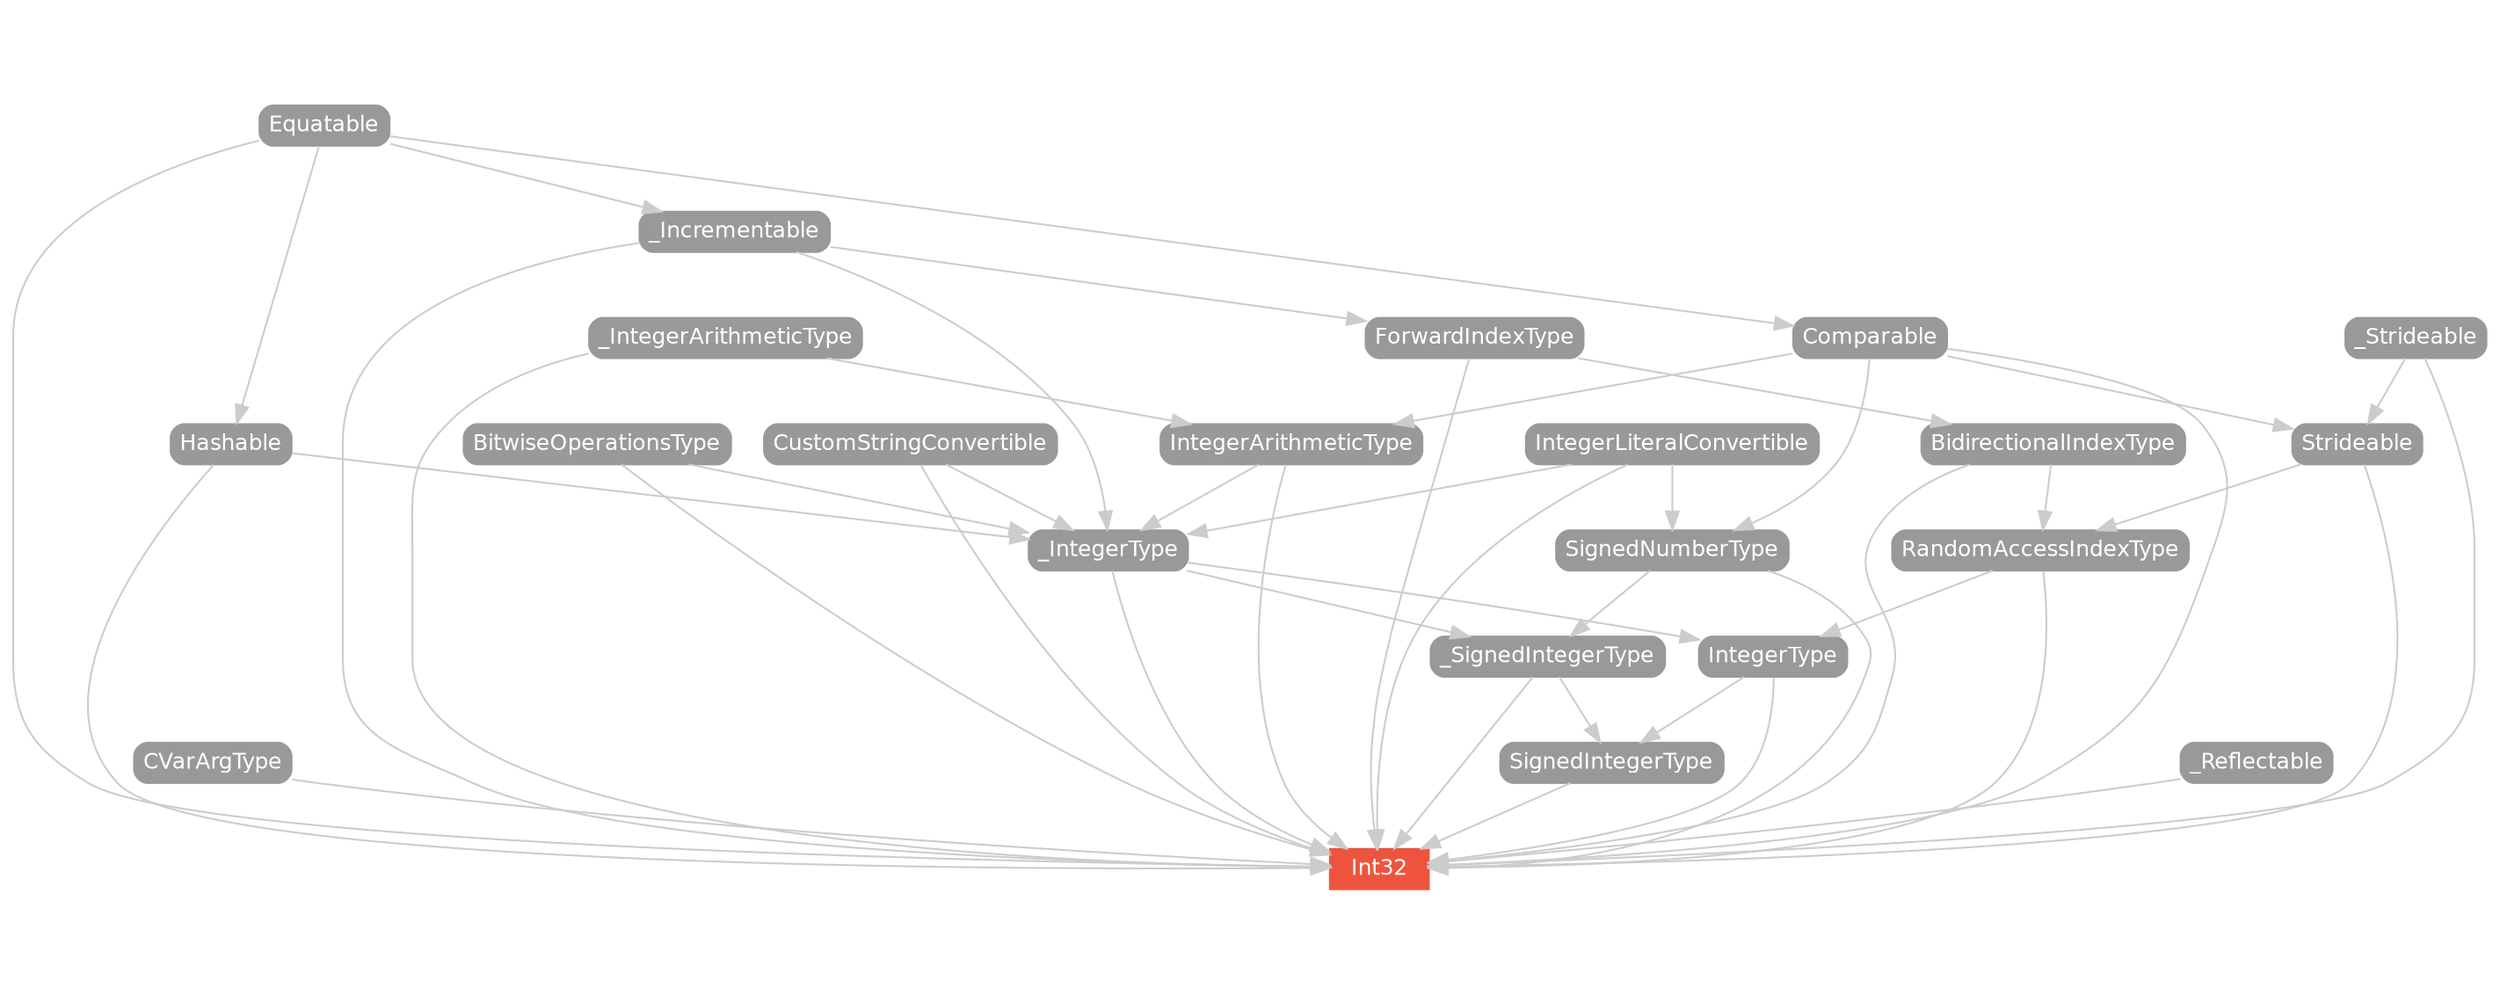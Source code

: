 strict digraph "Int32 - Type Hierarchy - SwiftDoc.org" {
    pad="0.1,0.8"
    node [shape=box, style="filled,rounded", color="#999999", fillcolor="#999999", fontcolor=white, fontname=Helvetica, fontnames="Helvetica,sansserif", fontsize=12, margin="0.07,0.05", height="0.3"]
    edge [color="#cccccc"]
    "BidirectionalIndexType" [URL="/protocol/BidirectionalIndexType/"]
    "BitwiseOperationsType" [URL="/protocol/BitwiseOperationsType/"]
    "CVarArgType" [URL="/protocol/CVarArgType/"]
    "Comparable" [URL="/protocol/Comparable/"]
    "CustomStringConvertible" [URL="/protocol/CustomStringConvertible/"]
    "Equatable" [URL="/protocol/Equatable/"]
    "ForwardIndexType" [URL="/protocol/ForwardIndexType/"]
    "Hashable" [URL="/protocol/Hashable/"]
    "Int32" [URL="/type/Int32/", style="filled", fillcolor="#ee543d", color="#ee543d"]
    "IntegerArithmeticType" [URL="/protocol/IntegerArithmeticType/"]
    "IntegerLiteralConvertible" [URL="/protocol/IntegerLiteralConvertible/"]
    "IntegerType" [URL="/protocol/IntegerType/"]
    "RandomAccessIndexType" [URL="/protocol/RandomAccessIndexType/"]
    "SignedIntegerType" [URL="/protocol/SignedIntegerType/"]
    "SignedNumberType" [URL="/protocol/SignedNumberType/"]
    "Strideable" [URL="/protocol/Strideable/"]
    "_Incrementable" [URL="/protocol/_Incrementable/"]
    "_IntegerArithmeticType" [URL="/protocol/_IntegerArithmeticType/"]
    "_IntegerType" [URL="/protocol/_IntegerType/"]
    "_Reflectable" [URL="/protocol/_Reflectable/"]
    "_SignedIntegerType" [URL="/protocol/_SignedIntegerType/"]
    "_Strideable" [URL="/protocol/_Strideable/"]    "SignedIntegerType" -> "Int32"
    "IntegerType" -> "Int32"
    "Equatable" -> "Int32"
    "Comparable" -> "Int32"
    "_IntegerType" -> "Int32"
    "IntegerArithmeticType" -> "Int32"
    "_IntegerArithmeticType" -> "Int32"
    "_SignedIntegerType" -> "Int32"
    "Hashable" -> "Int32"
    "CustomStringConvertible" -> "Int32"
    "RandomAccessIndexType" -> "Int32"
    "BidirectionalIndexType" -> "Int32"
    "ForwardIndexType" -> "Int32"
    "_Incrementable" -> "Int32"
    "Strideable" -> "Int32"
    "_Strideable" -> "Int32"
    "IntegerLiteralConvertible" -> "Int32"
    "SignedNumberType" -> "Int32"
    "BitwiseOperationsType" -> "Int32"
    "_Reflectable" -> "Int32"
    "CVarArgType" -> "Int32"
    "_SignedIntegerType" -> "SignedIntegerType"
    "IntegerType" -> "SignedIntegerType"
    "_IntegerType" -> "_SignedIntegerType"
    "SignedNumberType" -> "_SignedIntegerType"
    "IntegerLiteralConvertible" -> "_IntegerType"
    "CustomStringConvertible" -> "_IntegerType"
    "Hashable" -> "_IntegerType"
    "IntegerArithmeticType" -> "_IntegerType"
    "BitwiseOperationsType" -> "_IntegerType"
    "_Incrementable" -> "_IntegerType"
    "Equatable" -> "Hashable"
    "_IntegerArithmeticType" -> "IntegerArithmeticType"
    "Comparable" -> "IntegerArithmeticType"
    "Equatable" -> "Comparable"
    "Equatable" -> "_Incrementable"
    "Comparable" -> "SignedNumberType"
    "IntegerLiteralConvertible" -> "SignedNumberType"
    "Equatable" -> "Comparable"
    "_IntegerType" -> "IntegerType"
    "RandomAccessIndexType" -> "IntegerType"
    "IntegerLiteralConvertible" -> "_IntegerType"
    "CustomStringConvertible" -> "_IntegerType"
    "Hashable" -> "_IntegerType"
    "IntegerArithmeticType" -> "_IntegerType"
    "BitwiseOperationsType" -> "_IntegerType"
    "_Incrementable" -> "_IntegerType"
    "Equatable" -> "Hashable"
    "_IntegerArithmeticType" -> "IntegerArithmeticType"
    "Comparable" -> "IntegerArithmeticType"
    "Equatable" -> "Comparable"
    "Equatable" -> "_Incrementable"
    "BidirectionalIndexType" -> "RandomAccessIndexType"
    "Strideable" -> "RandomAccessIndexType"
    "ForwardIndexType" -> "BidirectionalIndexType"
    "_Incrementable" -> "ForwardIndexType"
    "Equatable" -> "_Incrementable"
    "Comparable" -> "Strideable"
    "_Strideable" -> "Strideable"
    "Equatable" -> "Comparable"
    "_IntegerType" -> "IntegerType"
    "RandomAccessIndexType" -> "IntegerType"
    "IntegerLiteralConvertible" -> "_IntegerType"
    "CustomStringConvertible" -> "_IntegerType"
    "Hashable" -> "_IntegerType"
    "IntegerArithmeticType" -> "_IntegerType"
    "BitwiseOperationsType" -> "_IntegerType"
    "_Incrementable" -> "_IntegerType"
    "Equatable" -> "Hashable"
    "_IntegerArithmeticType" -> "IntegerArithmeticType"
    "Comparable" -> "IntegerArithmeticType"
    "Equatable" -> "Comparable"
    "Equatable" -> "_Incrementable"
    "BidirectionalIndexType" -> "RandomAccessIndexType"
    "Strideable" -> "RandomAccessIndexType"
    "ForwardIndexType" -> "BidirectionalIndexType"
    "_Incrementable" -> "ForwardIndexType"
    "Equatable" -> "_Incrementable"
    "Comparable" -> "Strideable"
    "_Strideable" -> "Strideable"
    "Equatable" -> "Comparable"
    "Equatable" -> "Comparable"
    "IntegerLiteralConvertible" -> "_IntegerType"
    "CustomStringConvertible" -> "_IntegerType"
    "Hashable" -> "_IntegerType"
    "IntegerArithmeticType" -> "_IntegerType"
    "BitwiseOperationsType" -> "_IntegerType"
    "_Incrementable" -> "_IntegerType"
    "Equatable" -> "Hashable"
    "_IntegerArithmeticType" -> "IntegerArithmeticType"
    "Comparable" -> "IntegerArithmeticType"
    "Equatable" -> "Comparable"
    "Equatable" -> "_Incrementable"
    "_IntegerArithmeticType" -> "IntegerArithmeticType"
    "Comparable" -> "IntegerArithmeticType"
    "Equatable" -> "Comparable"
    "_IntegerType" -> "_SignedIntegerType"
    "SignedNumberType" -> "_SignedIntegerType"
    "IntegerLiteralConvertible" -> "_IntegerType"
    "CustomStringConvertible" -> "_IntegerType"
    "Hashable" -> "_IntegerType"
    "IntegerArithmeticType" -> "_IntegerType"
    "BitwiseOperationsType" -> "_IntegerType"
    "_Incrementable" -> "_IntegerType"
    "Equatable" -> "Hashable"
    "_IntegerArithmeticType" -> "IntegerArithmeticType"
    "Comparable" -> "IntegerArithmeticType"
    "Equatable" -> "Comparable"
    "Equatable" -> "_Incrementable"
    "Comparable" -> "SignedNumberType"
    "IntegerLiteralConvertible" -> "SignedNumberType"
    "Equatable" -> "Comparable"
    "Equatable" -> "Hashable"
    "BidirectionalIndexType" -> "RandomAccessIndexType"
    "Strideable" -> "RandomAccessIndexType"
    "ForwardIndexType" -> "BidirectionalIndexType"
    "_Incrementable" -> "ForwardIndexType"
    "Equatable" -> "_Incrementable"
    "Comparable" -> "Strideable"
    "_Strideable" -> "Strideable"
    "Equatable" -> "Comparable"
    "ForwardIndexType" -> "BidirectionalIndexType"
    "_Incrementable" -> "ForwardIndexType"
    "Equatable" -> "_Incrementable"
    "_Incrementable" -> "ForwardIndexType"
    "Equatable" -> "_Incrementable"
    "Equatable" -> "_Incrementable"
    "Comparable" -> "Strideable"
    "_Strideable" -> "Strideable"
    "Equatable" -> "Comparable"
    "Comparable" -> "SignedNumberType"
    "IntegerLiteralConvertible" -> "SignedNumberType"
    "Equatable" -> "Comparable"
    subgraph Types {
        rank = max; "Int32";
    }
}